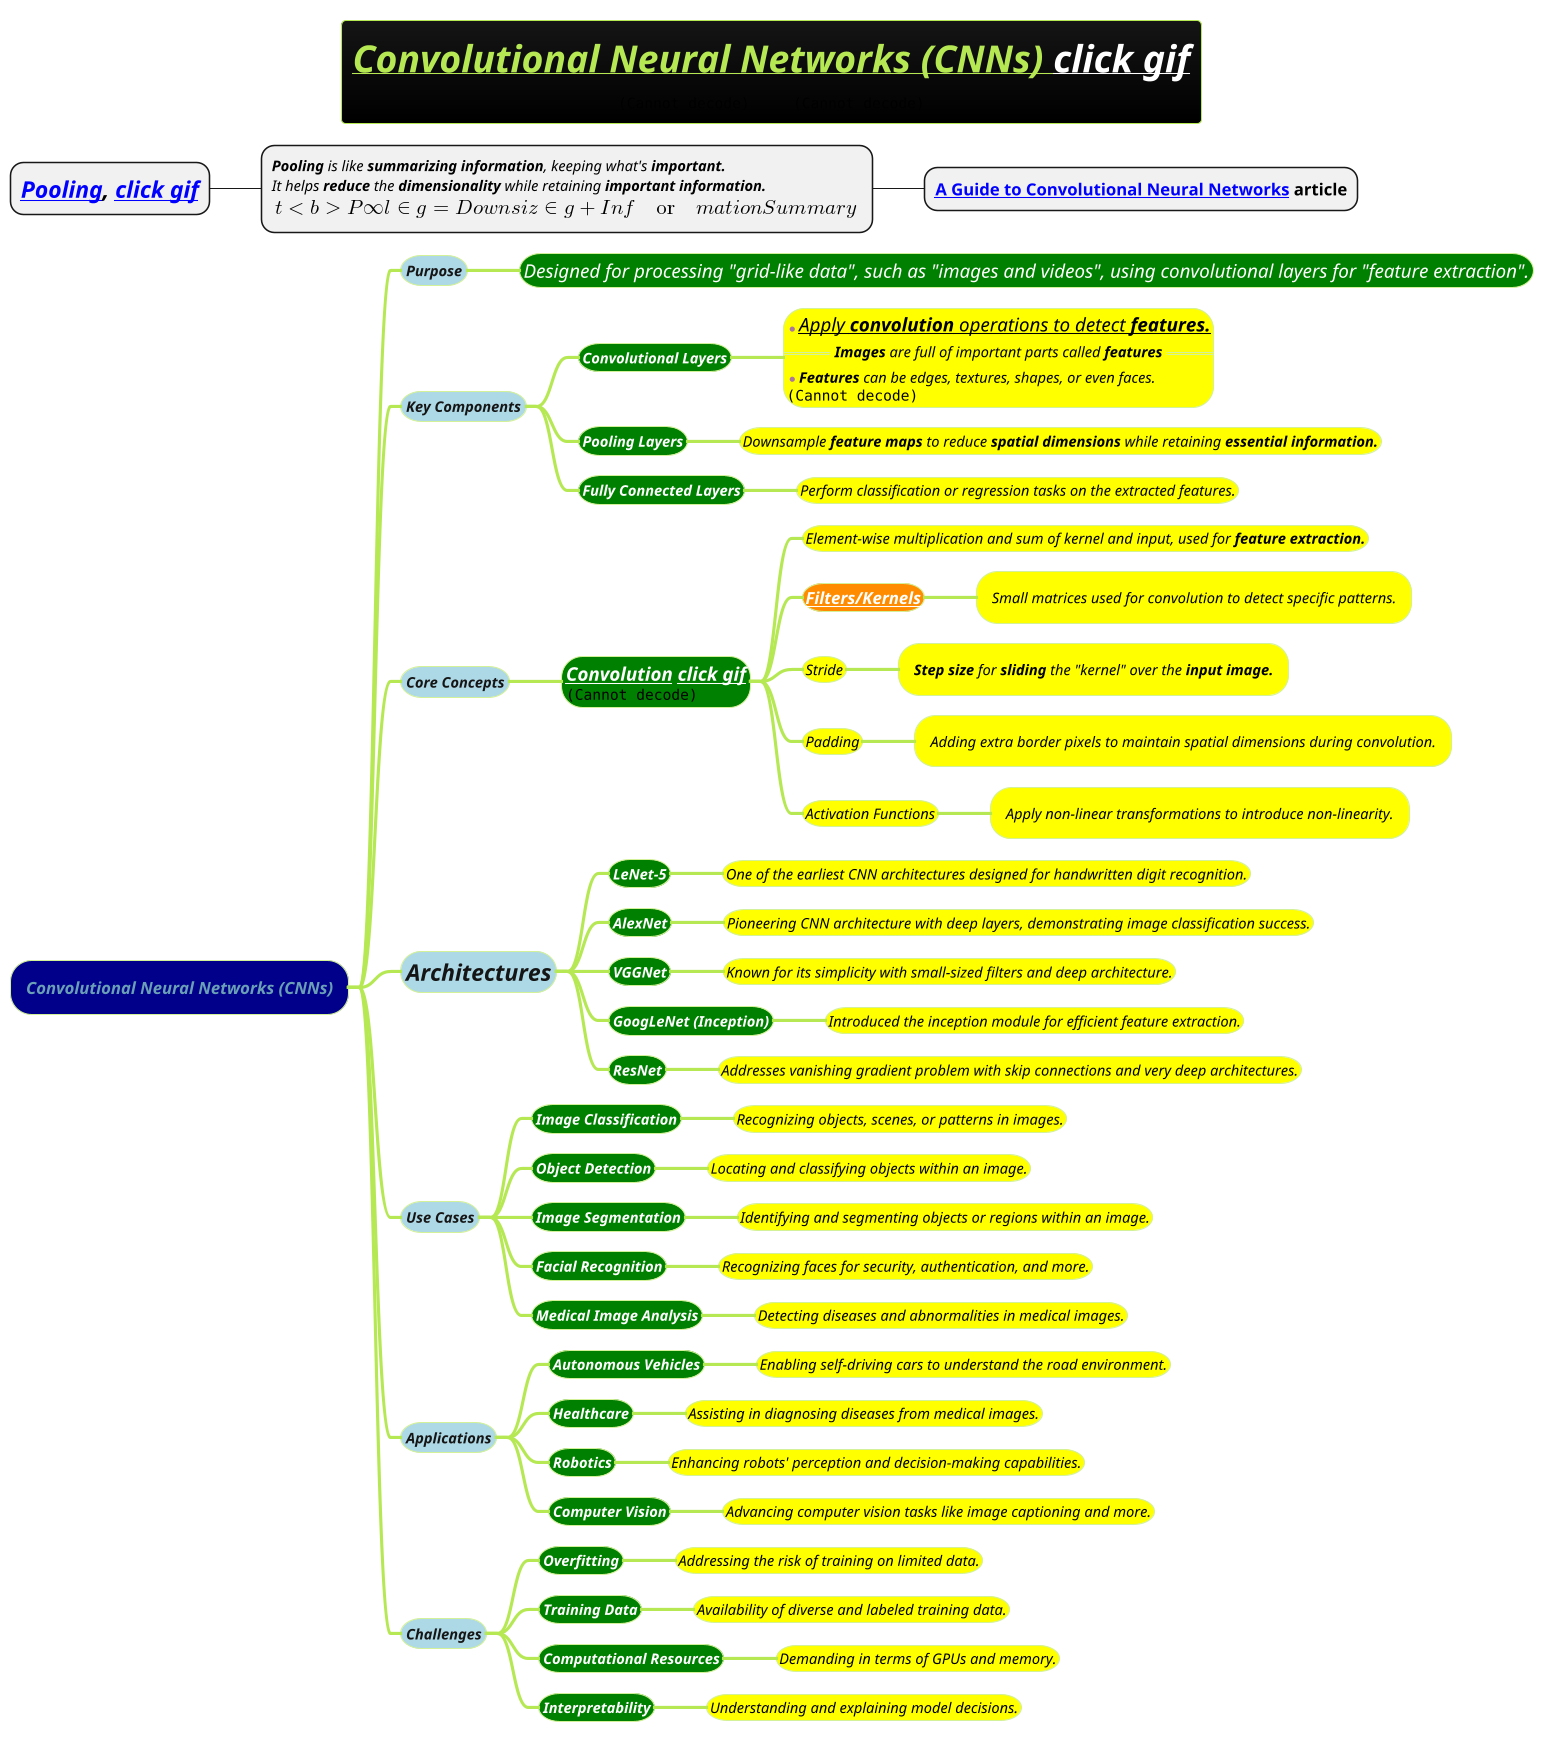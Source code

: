 @startmindmap
title =<i><b><u>Convolutional Neural Networks (CNNs) [[../gif/CNN-architecture.adoc click gif]] \n<img:images/img_13.png{scale=.88}>\t<img:images/img_17.png{scale=.85}>

* =<i>[[Pooling.puml Pooling]], [[../gif/pooling.adoc click gif]]
**:<i><size:14>**Pooling** is like **summarizing information**, keeping what's <b>important.
<i><size:14>It helps **reduce** the **dimensionality** while retaining <b>important information.
<i><size:14><b><math>\t<b>Pooling = Downsizing + Information Summary</math>;
*** ==[[https://saturncloud.io/blog/a-comprehensive-guide-to-convolutional-neural-networks-the-eli5-way/ A Guide to Convolutional Neural Networks]] article
!theme hacker

*[#darkblue] <i>Convolutional Neural Networks (CNNs)
**[#lightblue] <i><size:14>Purpose
***[#green] <color #white><i><size:18>Designed for processing "grid-like data", such as "images and videos", using convolutional layers for "feature extraction".
**[#lightblue] <i><size:14>Key Components
***[#green] <b><color #white><i><size:14>Convolutional Layers
****[#yellow]:*<u><color #black><i><size:18>Apply **convolution** operations to detect <b>features.
==<color #black><i><size:14>**Images** are full of important parts called <b>features==
*<color #black><i><size:14><b>Features</b> can be edges, textures, shapes, or even faces.
<img:images/img_14.png{scale=.85}>;
***[#green] <b><color #white><i><size:14>Pooling Layers
****[#yellow] <color #black><i><size:14>Downsample **feature maps** to reduce **spatial dimensions** while retaining <b>essential information.
***[#green] <b><color #white><i><size:14>Fully Connected Layers
****[#yellow] <color #black><i><size:14>Perform classification or regression tasks on the extracted features.
**[#lightblue] <i><size:14>Core Concepts
***[#green] <b><color #white><i><size:18>[[Convolution.puml Convolution]] [[../gif/convolution.adoc click gif]]\n<img:images/img_15.png>
****[#yellow] <color #black><i><size:14>Element-wise multiplication and sum of kernel and input, used for <b>feature extraction.
****[#darkorange] <b><color #black><i><size:16>[[Filters-or-Kernels.puml Filters/Kernels]]
*****[#yellow] <color #black><i><size:14>Small matrices used for convolution to detect specific patterns.
****[#yellow] <color #black><i><size:14>Stride
*****[#yellow] <color #black><i><size:14>**Step size** for **sliding** the "kernel" over the <b>input image.
****[#yellow] <color #black><i><size:14>Padding
*****[#yellow] <color #black><i><size:14>Adding extra border pixels to maintain spatial dimensions during convolution.
****[#yellow] <color #black><i><size:14>Activation Functions
*****[#yellow] <color #black><i><size:14>Apply non-linear transformations to introduce non-linearity.
**[#lightblue] <i><size:22>Architectures
***[#green] <b><color #white><i><size:14>LeNet-5
****[#yellow] <color #black><i><size:14>One of the earliest CNN architectures designed for handwritten digit recognition.
***[#green] <b><color #white><i><size:14>AlexNet
****[#yellow] <color #black><i><size:14>Pioneering CNN architecture with deep layers, demonstrating image classification success.
***[#green] <b><color #white><i><size:14>VGGNet
****[#yellow] <color #black><i><size:14>Known for its simplicity with small-sized filters and deep architecture.
***[#green] <b><color #white><i><size:14>GoogLeNet (Inception)
****[#yellow] <color #black><i><size:14>Introduced the inception module for efficient feature extraction.
***[#green] <b><color #white><i><size:14>ResNet
****[#yellow] <color #black><i><size:14>Addresses vanishing gradient problem with skip connections and very deep architectures.
**[#lightblue] <i><size:14>Use Cases
***[#green] <b><color #white><i><size:14>Image Classification
****[#yellow] <color #black><i><size:14>Recognizing objects, scenes, or patterns in images.
***[#green] <b><color #white><i><size:14>Object Detection
****[#yellow] <color #black><i><size:14>Locating and classifying objects within an image.
***[#green] <b><color #white><i><size:14>Image Segmentation
****[#yellow] <color #black><i><size:14>Identifying and segmenting objects or regions within an image.
***[#green] <b><color #white><i><size:14>Facial Recognition
****[#yellow] <color #black><i><size:14>Recognizing faces for security, authentication, and more.
***[#green] <b><color #white><i><size:14>Medical Image Analysis
****[#yellow] <color #black><i><size:14>Detecting diseases and abnormalities in medical images.
**[#lightblue] <i><size:14>Applications
***[#green] <b><color #white><i><size:14>Autonomous Vehicles
****[#yellow] <color #black><i><size:14>Enabling self-driving cars to understand the road environment.
***[#green] <b><color #white><i><size:14>Healthcare
****[#yellow] <color #black><i><size:14>Assisting in diagnosing diseases from medical images.
***[#green] <b><color #white><i><size:14>Robotics
****[#yellow] <color #black><i><size:14>Enhancing robots' perception and decision-making capabilities.
***[#green] <b><color #white><i><size:14>Computer Vision
****[#yellow] <color #black><i><size:14>Advancing computer vision tasks like image captioning and more.
**[#lightblue] <i><size:14>Challenges
***[#green] <b><color #white><i><size:14>Overfitting
****[#yellow] <color #black><i><size:14>Addressing the risk of training on limited data.
***[#green] <b><color #white><i><size:14>Training Data
****[#yellow] <color #black><i><size:14>Availability of diverse and labeled training data.
***[#green] <b><color #white><i><size:14>Computational Resources
****[#yellow] <color #black><i><size:14>Demanding in terms of GPUs and memory.
***[#green] <b><color #white><i><size:14>Interpretability
****[#yellow] <color #black><i><size:14>Understanding and explaining model decisions.
@endmindmap

